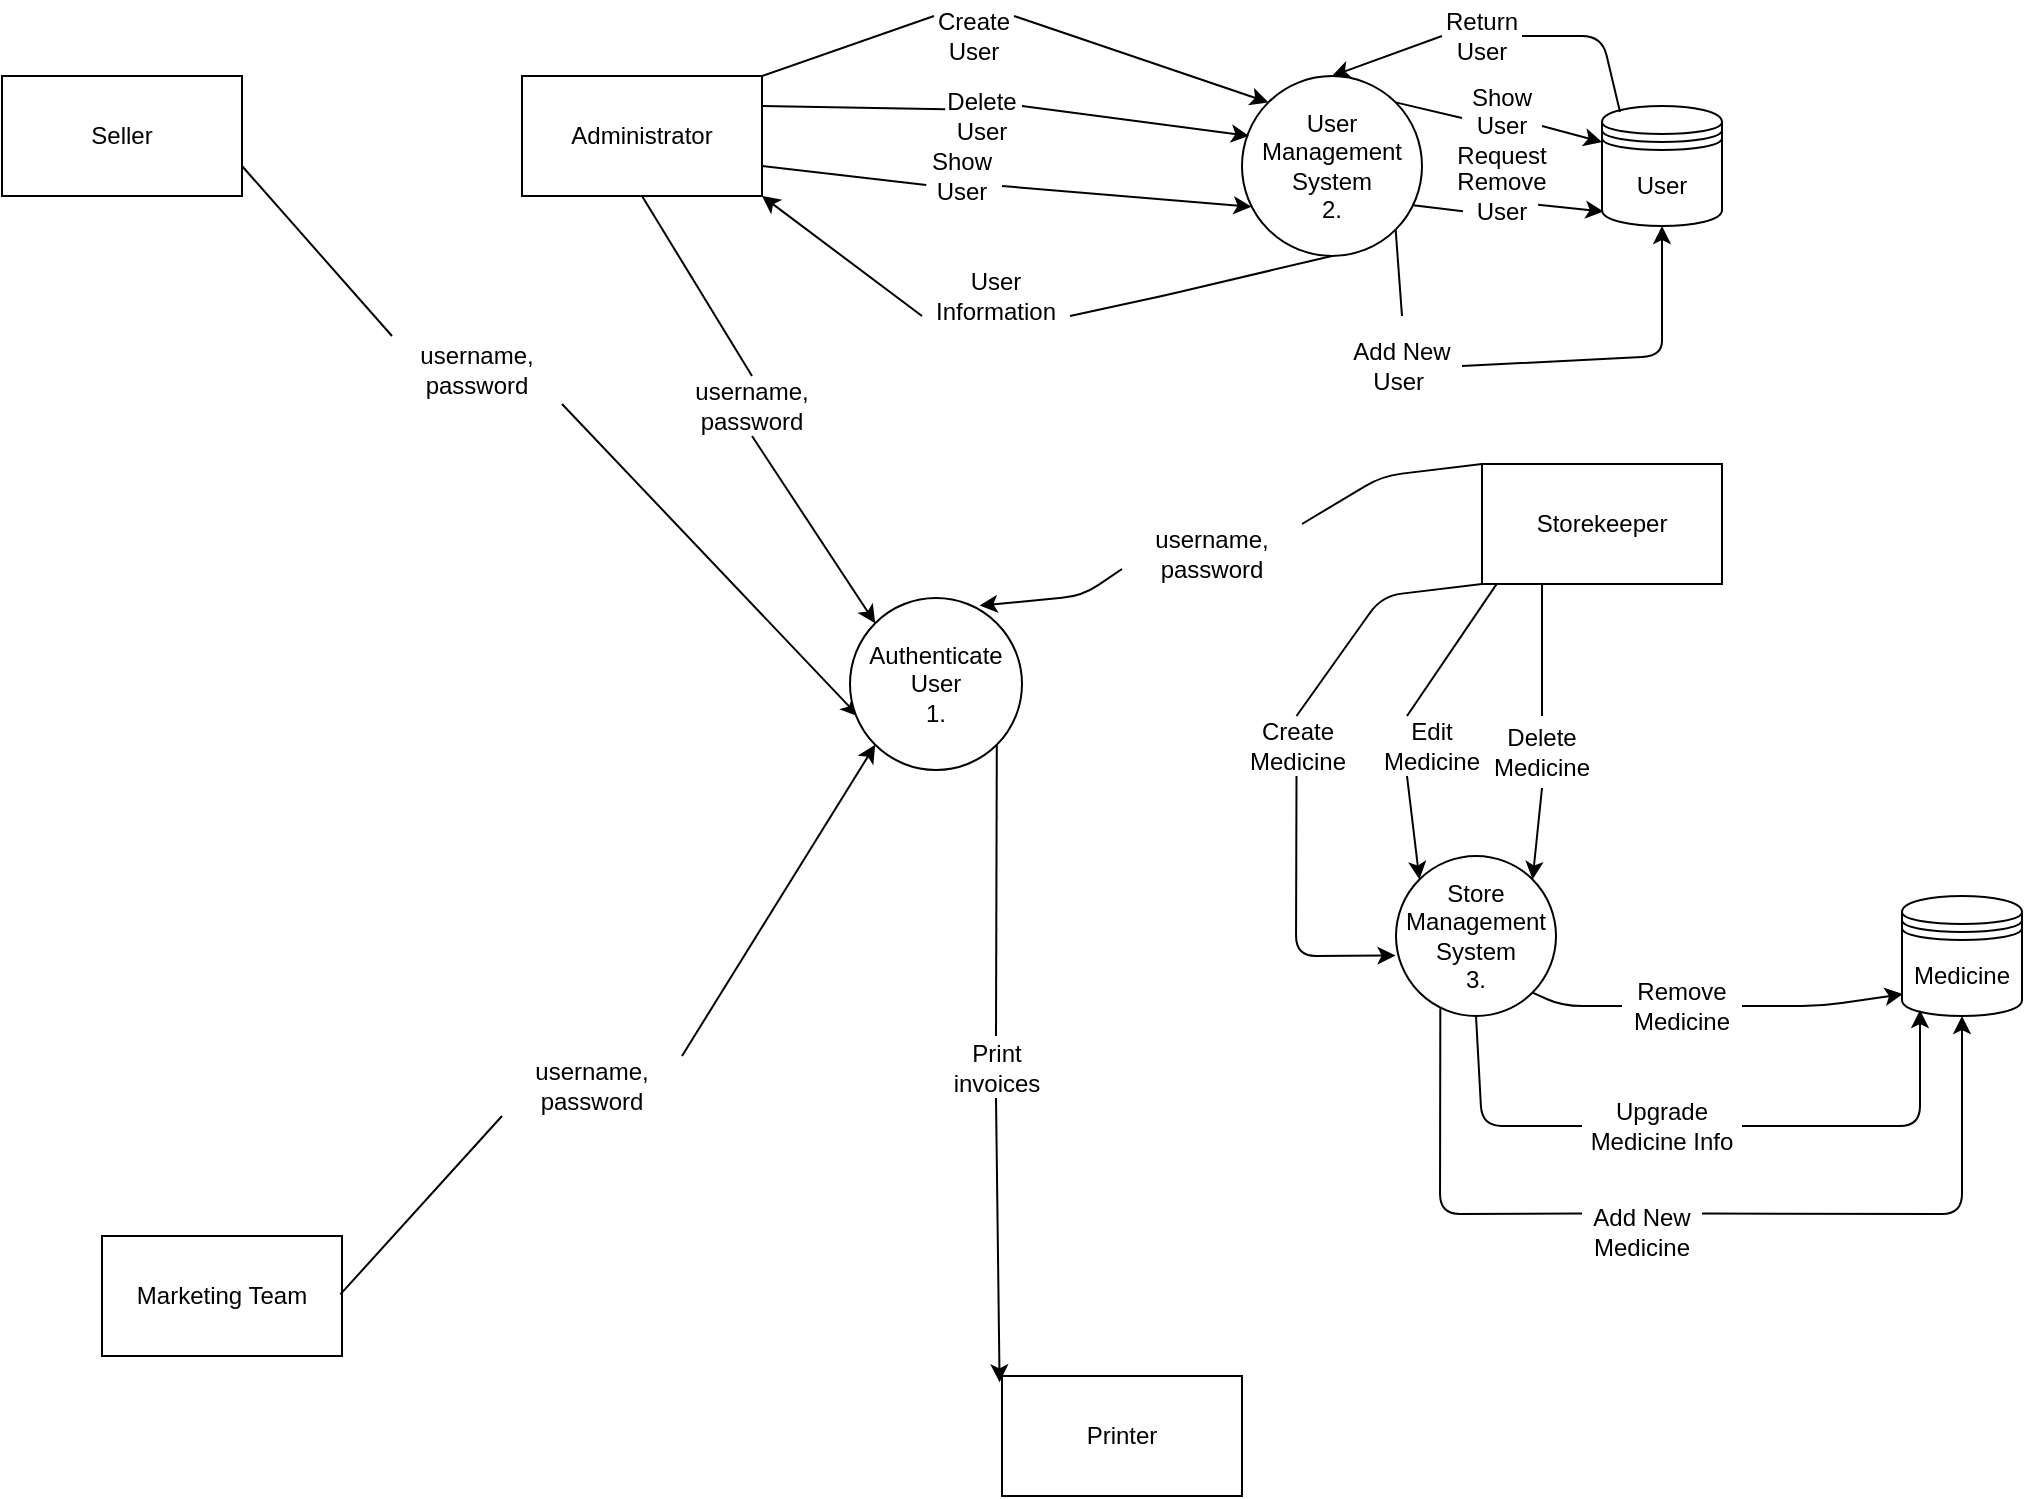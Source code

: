 <mxfile version="14.6.13" type="device"><diagram id="mokcVXSYmaNh0RQACaDt" name="Page-1"><mxGraphModel dx="1038" dy="491" grid="1" gridSize="10" guides="1" tooltips="1" connect="1" arrows="1" fold="1" page="1" pageScale="1" pageWidth="827" pageHeight="1169" math="0" shadow="0"><root><mxCell id="0"/><mxCell id="1" parent="0"/><mxCell id="gqMwS6d3l2sqPH1gw4Yg-2" value="Administrator" style="rounded=0;whiteSpace=wrap;html=1;" parent="1" vertex="1"><mxGeometry x="310" y="40" width="120" height="60" as="geometry"/></mxCell><mxCell id="gqMwS6d3l2sqPH1gw4Yg-3" value="Storekeeper" style="rounded=0;whiteSpace=wrap;html=1;" parent="1" vertex="1"><mxGeometry x="790" y="234" width="120" height="60" as="geometry"/></mxCell><mxCell id="gqMwS6d3l2sqPH1gw4Yg-4" value="Seller" style="rounded=0;whiteSpace=wrap;html=1;" parent="1" vertex="1"><mxGeometry x="50" y="40" width="120" height="60" as="geometry"/></mxCell><mxCell id="gqMwS6d3l2sqPH1gw4Yg-5" value="Marketing Team" style="rounded=0;whiteSpace=wrap;html=1;" parent="1" vertex="1"><mxGeometry x="100" y="620" width="120" height="60" as="geometry"/></mxCell><mxCell id="gqMwS6d3l2sqPH1gw4Yg-8" value="" style="endArrow=classic;html=1;exitX=1;exitY=1;exitDx=0;exitDy=0;entryX=0.05;entryY=0.688;entryDx=0;entryDy=0;entryPerimeter=0;startArrow=none;" parent="1" source="gqMwS6d3l2sqPH1gw4Yg-9" target="Wz61JIbvvKoA4WCaTpvj-23" edge="1"><mxGeometry width="50" height="50" relative="1" as="geometry"><mxPoint x="64.8" y="385.98" as="sourcePoint"/><mxPoint x="470" y="359" as="targetPoint"/></mxGeometry></mxCell><mxCell id="gqMwS6d3l2sqPH1gw4Yg-10" value="" style="endArrow=classic;html=1;exitX=1;exitY=0;exitDx=0;exitDy=0;entryX=0;entryY=1;entryDx=0;entryDy=0;startArrow=none;" parent="1" source="gqMwS6d3l2sqPH1gw4Yg-11" target="Wz61JIbvvKoA4WCaTpvj-23" edge="1"><mxGeometry width="50" height="50" relative="1" as="geometry"><mxPoint x="52.8" y="469.997" as="sourcePoint"/><mxPoint x="480.239" y="379.94" as="targetPoint"/></mxGeometry></mxCell><mxCell id="gqMwS6d3l2sqPH1gw4Yg-12" value="" style="endArrow=classic;html=1;entryX=0.753;entryY=0.044;entryDx=0;entryDy=0;entryPerimeter=0;exitX=0;exitY=0.75;exitDx=0;exitDy=0;startArrow=none;" parent="1" source="gqMwS6d3l2sqPH1gw4Yg-13" target="Wz61JIbvvKoA4WCaTpvj-23" edge="1"><mxGeometry width="50" height="50" relative="1" as="geometry"><mxPoint x="60" y="267.447" as="sourcePoint"/><mxPoint x="553" y="344" as="targetPoint"/><Array as="points"><mxPoint x="590" y="300"/></Array></mxGeometry></mxCell><mxCell id="gqMwS6d3l2sqPH1gw4Yg-22" value="Printer" style="rounded=0;whiteSpace=wrap;html=1;" parent="1" vertex="1"><mxGeometry x="550" y="690" width="120" height="60" as="geometry"/></mxCell><mxCell id="gqMwS6d3l2sqPH1gw4Yg-23" value="" style="endArrow=classic;html=1;entryX=-0.01;entryY=0.053;entryDx=0;entryDy=0;entryPerimeter=0;exitX=0.5;exitY=1;exitDx=0;exitDy=0;startArrow=none;" parent="1" source="gqMwS6d3l2sqPH1gw4Yg-24" target="gqMwS6d3l2sqPH1gw4Yg-22" edge="1"><mxGeometry width="50" height="50" relative="1" as="geometry"><mxPoint x="549.37" y="380.314" as="sourcePoint"/><mxPoint x="500" y="450" as="targetPoint"/></mxGeometry></mxCell><mxCell id="Wz61JIbvvKoA4WCaTpvj-2" value="User Management System&lt;br&gt;2." style="ellipse;whiteSpace=wrap;html=1;aspect=fixed;" vertex="1" parent="1"><mxGeometry x="670" y="40" width="90" height="90" as="geometry"/></mxCell><mxCell id="Wz61JIbvvKoA4WCaTpvj-7" value="" style="endArrow=classic;html=1;exitX=0.5;exitY=1;exitDx=0;exitDy=0;entryX=0;entryY=0;entryDx=0;entryDy=0;startArrow=none;" edge="1" parent="1" source="gqMwS6d3l2sqPH1gw4Yg-7" target="Wz61JIbvvKoA4WCaTpvj-23"><mxGeometry width="50" height="50" relative="1" as="geometry"><mxPoint x="420" y="180" as="sourcePoint"/><mxPoint x="479.645" y="308.645" as="targetPoint"/></mxGeometry></mxCell><mxCell id="Wz61JIbvvKoA4WCaTpvj-8" value="User" style="shape=datastore;whiteSpace=wrap;html=1;" vertex="1" parent="1"><mxGeometry x="850" y="55" width="60" height="60" as="geometry"/></mxCell><mxCell id="Wz61JIbvvKoA4WCaTpvj-9" value="" style="endArrow=classic;html=1;exitX=1;exitY=0;exitDx=0;exitDy=0;entryX=0;entryY=0;entryDx=0;entryDy=0;startArrow=none;" edge="1" parent="1" source="Wz61JIbvvKoA4WCaTpvj-11" target="Wz61JIbvvKoA4WCaTpvj-2"><mxGeometry width="50" height="50" relative="1" as="geometry"><mxPoint x="430" y="68" as="sourcePoint"/><mxPoint x="590" y="40" as="targetPoint"/></mxGeometry></mxCell><mxCell id="Wz61JIbvvKoA4WCaTpvj-13" value="" style="endArrow=classic;html=1;exitX=1;exitY=0.5;exitDx=0;exitDy=0;entryX=0.5;entryY=1;entryDx=0;entryDy=0;startArrow=none;" edge="1" parent="1" source="Wz61JIbvvKoA4WCaTpvj-12" target="Wz61JIbvvKoA4WCaTpvj-8"><mxGeometry width="50" height="50" relative="1" as="geometry"><mxPoint x="790" y="225" as="sourcePoint"/><mxPoint x="840" y="175" as="targetPoint"/><Array as="points"><mxPoint x="880" y="180"/><mxPoint x="880" y="165"/></Array></mxGeometry></mxCell><mxCell id="Wz61JIbvvKoA4WCaTpvj-17" value="" style="endArrow=classic;html=1;exitX=1;exitY=0.25;exitDx=0;exitDy=0;entryX=0.04;entryY=0.333;entryDx=0;entryDy=0;entryPerimeter=0;startArrow=none;" edge="1" parent="1" source="Wz61JIbvvKoA4WCaTpvj-20" target="Wz61JIbvvKoA4WCaTpvj-2"><mxGeometry width="50" height="50" relative="1" as="geometry"><mxPoint x="480" y="140" as="sourcePoint"/><mxPoint x="530" y="90" as="targetPoint"/></mxGeometry></mxCell><mxCell id="Wz61JIbvvKoA4WCaTpvj-21" value="" style="endArrow=classic;html=1;exitX=0.951;exitY=0.718;exitDx=0;exitDy=0;exitPerimeter=0;entryX=0.013;entryY=0.88;entryDx=0;entryDy=0;entryPerimeter=0;startArrow=none;" edge="1" parent="1" source="Wz61JIbvvKoA4WCaTpvj-22" target="Wz61JIbvvKoA4WCaTpvj-8"><mxGeometry width="50" height="50" relative="1" as="geometry"><mxPoint x="770" y="90" as="sourcePoint"/><mxPoint x="820" y="40" as="targetPoint"/></mxGeometry></mxCell><mxCell id="Wz61JIbvvKoA4WCaTpvj-23" value="Authenticate User&lt;br&gt;1." style="ellipse;whiteSpace=wrap;html=1;aspect=fixed;" vertex="1" parent="1"><mxGeometry x="474" y="301" width="86" height="86" as="geometry"/></mxCell><mxCell id="Wz61JIbvvKoA4WCaTpvj-26" value="" style="endArrow=classic;html=1;exitX=1;exitY=0.75;exitDx=0;exitDy=0;entryX=0.053;entryY=0.727;entryDx=0;entryDy=0;entryPerimeter=0;startArrow=none;" edge="1" parent="1" source="Wz61JIbvvKoA4WCaTpvj-32" target="Wz61JIbvvKoA4WCaTpvj-2"><mxGeometry width="50" height="50" relative="1" as="geometry"><mxPoint x="520" y="220" as="sourcePoint"/><mxPoint x="570" y="170" as="targetPoint"/></mxGeometry></mxCell><mxCell id="Wz61JIbvvKoA4WCaTpvj-11" value="Create User" style="text;html=1;strokeColor=none;fillColor=none;align=center;verticalAlign=middle;whiteSpace=wrap;rounded=0;" vertex="1" parent="1"><mxGeometry x="516" y="10" width="40" height="20" as="geometry"/></mxCell><mxCell id="Wz61JIbvvKoA4WCaTpvj-27" value="" style="endArrow=none;html=1;exitX=1;exitY=0;exitDx=0;exitDy=0;entryX=0;entryY=0;entryDx=0;entryDy=0;" edge="1" parent="1" source="gqMwS6d3l2sqPH1gw4Yg-2" target="Wz61JIbvvKoA4WCaTpvj-11"><mxGeometry width="50" height="50" relative="1" as="geometry"><mxPoint x="430" y="40" as="sourcePoint"/><mxPoint x="683.18" y="53.18" as="targetPoint"/></mxGeometry></mxCell><mxCell id="Wz61JIbvvKoA4WCaTpvj-20" value="Delete User" style="text;html=1;strokeColor=none;fillColor=none;align=center;verticalAlign=middle;whiteSpace=wrap;rounded=0;" vertex="1" parent="1"><mxGeometry x="520" y="50" width="40" height="20" as="geometry"/></mxCell><mxCell id="Wz61JIbvvKoA4WCaTpvj-29" value="" style="endArrow=none;html=1;exitX=1;exitY=0.25;exitDx=0;exitDy=0;entryX=0.04;entryY=0.333;entryDx=0;entryDy=0;entryPerimeter=0;" edge="1" parent="1" source="gqMwS6d3l2sqPH1gw4Yg-2" target="Wz61JIbvvKoA4WCaTpvj-20"><mxGeometry width="50" height="50" relative="1" as="geometry"><mxPoint x="430" y="55" as="sourcePoint"/><mxPoint x="673.6" y="69.97" as="targetPoint"/></mxGeometry></mxCell><mxCell id="Wz61JIbvvKoA4WCaTpvj-22" value="Remove User" style="text;html=1;strokeColor=none;fillColor=none;align=center;verticalAlign=middle;whiteSpace=wrap;rounded=0;" vertex="1" parent="1"><mxGeometry x="780" y="90" width="40" height="20" as="geometry"/></mxCell><mxCell id="Wz61JIbvvKoA4WCaTpvj-30" value="" style="endArrow=none;html=1;exitX=0.951;exitY=0.718;exitDx=0;exitDy=0;exitPerimeter=0;entryX=0.013;entryY=0.88;entryDx=0;entryDy=0;entryPerimeter=0;" edge="1" parent="1" source="Wz61JIbvvKoA4WCaTpvj-2" target="Wz61JIbvvKoA4WCaTpvj-22"><mxGeometry width="50" height="50" relative="1" as="geometry"><mxPoint x="755.59" y="104.62" as="sourcePoint"/><mxPoint x="850.78" y="107.8" as="targetPoint"/></mxGeometry></mxCell><mxCell id="Wz61JIbvvKoA4WCaTpvj-12" value="Add New User&amp;nbsp;" style="text;html=1;strokeColor=none;fillColor=none;align=center;verticalAlign=middle;whiteSpace=wrap;rounded=0;" vertex="1" parent="1"><mxGeometry x="720" y="160" width="60" height="50" as="geometry"/></mxCell><mxCell id="Wz61JIbvvKoA4WCaTpvj-31" value="" style="endArrow=none;html=1;entryX=0.5;entryY=0;entryDx=0;entryDy=0;exitX=1;exitY=1;exitDx=0;exitDy=0;" edge="1" parent="1" source="Wz61JIbvvKoA4WCaTpvj-2" target="Wz61JIbvvKoA4WCaTpvj-12"><mxGeometry width="50" height="50" relative="1" as="geometry"><mxPoint x="750" y="117" as="sourcePoint"/><mxPoint x="750" y="150" as="targetPoint"/><Array as="points"/></mxGeometry></mxCell><mxCell id="Wz61JIbvvKoA4WCaTpvj-32" value="Show User" style="text;html=1;strokeColor=none;fillColor=none;align=center;verticalAlign=middle;whiteSpace=wrap;rounded=0;" vertex="1" parent="1"><mxGeometry x="510" y="80" width="40" height="20" as="geometry"/></mxCell><mxCell id="Wz61JIbvvKoA4WCaTpvj-33" value="" style="endArrow=none;html=1;exitX=1;exitY=0.75;exitDx=0;exitDy=0;entryX=0.053;entryY=0.727;entryDx=0;entryDy=0;entryPerimeter=0;" edge="1" parent="1" source="gqMwS6d3l2sqPH1gw4Yg-2" target="Wz61JIbvvKoA4WCaTpvj-32"><mxGeometry width="50" height="50" relative="1" as="geometry"><mxPoint x="430" y="85" as="sourcePoint"/><mxPoint x="674.77" y="105.43" as="targetPoint"/></mxGeometry></mxCell><mxCell id="Wz61JIbvvKoA4WCaTpvj-35" value="" style="endArrow=classic;html=1;exitX=1;exitY=0.5;exitDx=0;exitDy=0;entryX=0;entryY=0.3;entryDx=0;entryDy=0;startArrow=none;" edge="1" parent="1" source="Wz61JIbvvKoA4WCaTpvj-34" target="Wz61JIbvvKoA4WCaTpvj-8"><mxGeometry width="50" height="50" relative="1" as="geometry"><mxPoint x="770" y="60" as="sourcePoint"/><mxPoint x="820" y="10" as="targetPoint"/></mxGeometry></mxCell><mxCell id="Wz61JIbvvKoA4WCaTpvj-34" value="Show User Request" style="text;html=1;strokeColor=none;fillColor=none;align=center;verticalAlign=middle;whiteSpace=wrap;rounded=0;" vertex="1" parent="1"><mxGeometry x="780" y="55" width="40" height="20" as="geometry"/></mxCell><mxCell id="Wz61JIbvvKoA4WCaTpvj-36" value="" style="endArrow=none;html=1;exitX=1;exitY=0;exitDx=0;exitDy=0;entryX=0;entryY=0.3;entryDx=0;entryDy=0;" edge="1" parent="1" source="Wz61JIbvvKoA4WCaTpvj-2" target="Wz61JIbvvKoA4WCaTpvj-34"><mxGeometry width="50" height="50" relative="1" as="geometry"><mxPoint x="746.82" y="53.18" as="sourcePoint"/><mxPoint x="850" y="73" as="targetPoint"/></mxGeometry></mxCell><mxCell id="Wz61JIbvvKoA4WCaTpvj-37" value="" style="endArrow=classic;html=1;exitX=0;exitY=0.5;exitDx=0;exitDy=0;entryX=0.5;entryY=0;entryDx=0;entryDy=0;startArrow=none;" edge="1" parent="1" source="Wz61JIbvvKoA4WCaTpvj-38" target="Wz61JIbvvKoA4WCaTpvj-2"><mxGeometry width="50" height="50" relative="1" as="geometry"><mxPoint x="840" y="50" as="sourcePoint"/><mxPoint x="890" as="targetPoint"/><Array as="points"/></mxGeometry></mxCell><mxCell id="Wz61JIbvvKoA4WCaTpvj-38" value="Return User" style="text;html=1;strokeColor=none;fillColor=none;align=center;verticalAlign=middle;whiteSpace=wrap;rounded=0;" vertex="1" parent="1"><mxGeometry x="770" y="10" width="40" height="20" as="geometry"/></mxCell><mxCell id="Wz61JIbvvKoA4WCaTpvj-39" value="" style="endArrow=none;html=1;exitX=0.15;exitY=0.05;exitDx=0;exitDy=0;exitPerimeter=0;entryX=1;entryY=0.5;entryDx=0;entryDy=0;" edge="1" parent="1" source="Wz61JIbvvKoA4WCaTpvj-8" target="Wz61JIbvvKoA4WCaTpvj-38"><mxGeometry width="50" height="50" relative="1" as="geometry"><mxPoint x="859" y="58" as="sourcePoint"/><mxPoint x="715" y="40" as="targetPoint"/><Array as="points"><mxPoint x="850" y="20"/></Array></mxGeometry></mxCell><mxCell id="Wz61JIbvvKoA4WCaTpvj-40" value="" style="endArrow=classic;html=1;entryX=1;entryY=1;entryDx=0;entryDy=0;startArrow=none;exitX=0;exitY=0.75;exitDx=0;exitDy=0;" edge="1" parent="1" source="Wz61JIbvvKoA4WCaTpvj-41" target="gqMwS6d3l2sqPH1gw4Yg-2"><mxGeometry width="50" height="50" relative="1" as="geometry"><mxPoint x="500" y="160" as="sourcePoint"/><mxPoint x="560" y="150" as="targetPoint"/><Array as="points"/></mxGeometry></mxCell><mxCell id="Wz61JIbvvKoA4WCaTpvj-41" value="User Information" style="text;html=1;strokeColor=none;fillColor=none;align=center;verticalAlign=middle;whiteSpace=wrap;rounded=0;" vertex="1" parent="1"><mxGeometry x="510" y="130" width="74" height="40" as="geometry"/></mxCell><mxCell id="Wz61JIbvvKoA4WCaTpvj-42" value="" style="endArrow=none;html=1;exitX=0.5;exitY=1;exitDx=0;exitDy=0;entryX=1;entryY=0.75;entryDx=0;entryDy=0;" edge="1" parent="1" source="Wz61JIbvvKoA4WCaTpvj-2" target="Wz61JIbvvKoA4WCaTpvj-41"><mxGeometry width="50" height="50" relative="1" as="geometry"><mxPoint x="715" y="130" as="sourcePoint"/><mxPoint x="600" y="180" as="targetPoint"/><Array as="points"><mxPoint x="630" y="150"/></Array></mxGeometry></mxCell><mxCell id="Wz61JIbvvKoA4WCaTpvj-44" value="Store Management System &lt;br&gt;3." style="ellipse;whiteSpace=wrap;html=1;aspect=fixed;" vertex="1" parent="1"><mxGeometry x="747" y="430" width="80" height="80" as="geometry"/></mxCell><mxCell id="gqMwS6d3l2sqPH1gw4Yg-7" value="username,&lt;br&gt;password" style="text;html=1;strokeColor=none;fillColor=none;align=center;verticalAlign=middle;whiteSpace=wrap;rounded=0;" parent="1" vertex="1"><mxGeometry x="380" y="190" width="90" height="30" as="geometry"/></mxCell><mxCell id="Wz61JIbvvKoA4WCaTpvj-46" value="" style="endArrow=none;html=1;exitX=0.5;exitY=1;exitDx=0;exitDy=0;entryX=0.5;entryY=0;entryDx=0;entryDy=0;" edge="1" parent="1" source="gqMwS6d3l2sqPH1gw4Yg-2" target="gqMwS6d3l2sqPH1gw4Yg-7"><mxGeometry width="50" height="50" relative="1" as="geometry"><mxPoint x="370" y="100" as="sourcePoint"/><mxPoint x="486.594" y="313.594" as="targetPoint"/></mxGeometry></mxCell><mxCell id="gqMwS6d3l2sqPH1gw4Yg-13" value="username,&lt;br&gt;password" style="text;html=1;strokeColor=none;fillColor=none;align=center;verticalAlign=middle;whiteSpace=wrap;rounded=0;" parent="1" vertex="1"><mxGeometry x="610" y="264" width="90" height="30" as="geometry"/></mxCell><mxCell id="Wz61JIbvvKoA4WCaTpvj-47" value="" style="endArrow=none;html=1;entryX=1;entryY=0;entryDx=0;entryDy=0;exitX=0;exitY=0;exitDx=0;exitDy=0;" edge="1" parent="1" source="gqMwS6d3l2sqPH1gw4Yg-3" target="gqMwS6d3l2sqPH1gw4Yg-13"><mxGeometry width="50" height="50" relative="1" as="geometry"><mxPoint x="790" y="260" as="sourcePoint"/><mxPoint x="538.758" y="304.784" as="targetPoint"/><Array as="points"><mxPoint x="740" y="240"/></Array></mxGeometry></mxCell><mxCell id="Wz61JIbvvKoA4WCaTpvj-48" value="Medicine" style="shape=datastore;whiteSpace=wrap;html=1;" vertex="1" parent="1"><mxGeometry x="1000" y="450" width="60" height="60" as="geometry"/></mxCell><mxCell id="gqMwS6d3l2sqPH1gw4Yg-24" value="Print invoices" style="text;html=1;strokeColor=none;fillColor=none;align=center;verticalAlign=middle;whiteSpace=wrap;rounded=0;" parent="1" vertex="1"><mxGeometry x="519.5" y="520" width="55" height="31" as="geometry"/></mxCell><mxCell id="Wz61JIbvvKoA4WCaTpvj-49" value="" style="endArrow=none;html=1;entryX=0.5;entryY=0;entryDx=0;entryDy=0;exitX=1;exitY=1;exitDx=0;exitDy=0;" edge="1" parent="1" source="Wz61JIbvvKoA4WCaTpvj-23" target="gqMwS6d3l2sqPH1gw4Yg-24"><mxGeometry width="50" height="50" relative="1" as="geometry"><mxPoint x="547.406" y="374.406" as="sourcePoint"/><mxPoint x="548.8" y="693.18" as="targetPoint"/></mxGeometry></mxCell><mxCell id="Wz61JIbvvKoA4WCaTpvj-50" value="" style="endArrow=classic;html=1;exitX=1;exitY=0.5;exitDx=0;exitDy=0;entryX=0.007;entryY=0.817;entryDx=0;entryDy=0;entryPerimeter=0;startArrow=none;" edge="1" parent="1" source="Wz61JIbvvKoA4WCaTpvj-70" target="Wz61JIbvvKoA4WCaTpvj-48"><mxGeometry width="50" height="50" relative="1" as="geometry"><mxPoint x="860" y="520" as="sourcePoint"/><mxPoint x="910" y="470" as="targetPoint"/><Array as="points"><mxPoint x="960" y="505"/></Array></mxGeometry></mxCell><mxCell id="Wz61JIbvvKoA4WCaTpvj-52" value="" style="endArrow=classic;html=1;entryX=0.5;entryY=1;entryDx=0;entryDy=0;startArrow=none;exitX=1;exitY=0.25;exitDx=0;exitDy=0;" edge="1" parent="1" source="Wz61JIbvvKoA4WCaTpvj-62" target="Wz61JIbvvKoA4WCaTpvj-48"><mxGeometry width="50" height="50" relative="1" as="geometry"><mxPoint x="940" y="630" as="sourcePoint"/><mxPoint x="870" y="387" as="targetPoint"/><Array as="points"><mxPoint x="1030" y="609"/></Array></mxGeometry></mxCell><mxCell id="Wz61JIbvvKoA4WCaTpvj-53" value="" style="endArrow=classic;html=1;exitX=0.25;exitY=1;exitDx=0;exitDy=0;entryX=0;entryY=0;entryDx=0;entryDy=0;startArrow=none;" edge="1" parent="1" source="Wz61JIbvvKoA4WCaTpvj-64" target="Wz61JIbvvKoA4WCaTpvj-44"><mxGeometry width="50" height="50" relative="1" as="geometry"><mxPoint x="820" y="390" as="sourcePoint"/><mxPoint x="870" y="340" as="targetPoint"/></mxGeometry></mxCell><mxCell id="Wz61JIbvvKoA4WCaTpvj-55" value="" style="endArrow=classic;html=1;exitX=0.5;exitY=1;exitDx=0;exitDy=0;entryX=1;entryY=0;entryDx=0;entryDy=0;startArrow=none;" edge="1" parent="1" source="Wz61JIbvvKoA4WCaTpvj-68" target="Wz61JIbvvKoA4WCaTpvj-44"><mxGeometry width="50" height="50" relative="1" as="geometry"><mxPoint x="845" y="378" as="sourcePoint"/><mxPoint x="895" y="328" as="targetPoint"/></mxGeometry></mxCell><mxCell id="Wz61JIbvvKoA4WCaTpvj-57" value="" style="endArrow=classic;html=1;exitX=0.5;exitY=1;exitDx=0;exitDy=0;entryX=-0.003;entryY=0.622;entryDx=0;entryDy=0;startArrow=none;entryPerimeter=0;" edge="1" parent="1" source="Wz61JIbvvKoA4WCaTpvj-59" target="Wz61JIbvvKoA4WCaTpvj-44"><mxGeometry width="50" height="50" relative="1" as="geometry"><mxPoint x="770" y="360" as="sourcePoint"/><mxPoint x="820" y="310" as="targetPoint"/><Array as="points"><mxPoint x="697" y="480"/></Array></mxGeometry></mxCell><mxCell id="Wz61JIbvvKoA4WCaTpvj-58" value="" style="endArrow=classic;html=1;entryX=0.15;entryY=0.95;entryDx=0;entryDy=0;entryPerimeter=0;startArrow=none;exitX=1;exitY=0.5;exitDx=0;exitDy=0;" edge="1" parent="1" source="Wz61JIbvvKoA4WCaTpvj-66" target="Wz61JIbvvKoA4WCaTpvj-48"><mxGeometry width="50" height="50" relative="1" as="geometry"><mxPoint x="787" y="510" as="sourcePoint"/><mxPoint x="905" y="480" as="targetPoint"/><Array as="points"><mxPoint x="1009" y="565"/></Array></mxGeometry></mxCell><mxCell id="Wz61JIbvvKoA4WCaTpvj-59" value="Create Medicine" style="text;html=1;strokeColor=none;fillColor=none;align=center;verticalAlign=middle;whiteSpace=wrap;rounded=0;" vertex="1" parent="1"><mxGeometry x="664.5" y="360" width="65.5" height="30" as="geometry"/></mxCell><mxCell id="Wz61JIbvvKoA4WCaTpvj-60" value="" style="endArrow=none;html=1;exitX=0;exitY=1;exitDx=0;exitDy=0;entryX=0.5;entryY=0;entryDx=0;entryDy=0;" edge="1" parent="1" source="gqMwS6d3l2sqPH1gw4Yg-3" target="Wz61JIbvvKoA4WCaTpvj-59"><mxGeometry width="50" height="50" relative="1" as="geometry"><mxPoint x="790" y="294" as="sourcePoint"/><mxPoint x="850" y="320" as="targetPoint"/><Array as="points"><mxPoint x="740" y="300"/></Array></mxGeometry></mxCell><mxCell id="Wz61JIbvvKoA4WCaTpvj-62" value="Add New Medicine" style="text;html=1;strokeColor=none;fillColor=none;align=center;verticalAlign=middle;whiteSpace=wrap;rounded=0;" vertex="1" parent="1"><mxGeometry x="840" y="600" width="60" height="35" as="geometry"/></mxCell><mxCell id="Wz61JIbvvKoA4WCaTpvj-63" value="" style="endArrow=none;html=1;exitX=0.277;exitY=0.953;exitDx=0;exitDy=0;exitPerimeter=0;entryX=0;entryY=0.25;entryDx=0;entryDy=0;" edge="1" parent="1" source="Wz61JIbvvKoA4WCaTpvj-44" target="Wz61JIbvvKoA4WCaTpvj-62"><mxGeometry width="50" height="50" relative="1" as="geometry"><mxPoint x="769.16" y="506.24" as="sourcePoint"/><mxPoint x="820" y="610" as="targetPoint"/><Array as="points"><mxPoint x="769" y="609"/></Array></mxGeometry></mxCell><mxCell id="Wz61JIbvvKoA4WCaTpvj-64" value="Edit Medicine" style="text;html=1;strokeColor=none;fillColor=none;align=center;verticalAlign=middle;whiteSpace=wrap;rounded=0;" vertex="1" parent="1"><mxGeometry x="740" y="360" width="50" height="30" as="geometry"/></mxCell><mxCell id="Wz61JIbvvKoA4WCaTpvj-65" value="" style="endArrow=none;html=1;exitX=0.06;exitY=1.003;exitDx=0;exitDy=0;exitPerimeter=0;entryX=0.25;entryY=0;entryDx=0;entryDy=0;" edge="1" parent="1" source="gqMwS6d3l2sqPH1gw4Yg-3" target="Wz61JIbvvKoA4WCaTpvj-64"><mxGeometry width="50" height="50" relative="1" as="geometry"><mxPoint x="797.2" y="294.18" as="sourcePoint"/><mxPoint x="758.716" y="441.716" as="targetPoint"/></mxGeometry></mxCell><mxCell id="Wz61JIbvvKoA4WCaTpvj-66" value="Upgrade Medicine Info" style="text;html=1;strokeColor=none;fillColor=none;align=center;verticalAlign=middle;whiteSpace=wrap;rounded=0;" vertex="1" parent="1"><mxGeometry x="840" y="540" width="80" height="50" as="geometry"/></mxCell><mxCell id="Wz61JIbvvKoA4WCaTpvj-67" value="" style="endArrow=none;html=1;entryX=0;entryY=0.5;entryDx=0;entryDy=0;" edge="1" parent="1" target="Wz61JIbvvKoA4WCaTpvj-66"><mxGeometry width="50" height="50" relative="1" as="geometry"><mxPoint x="787" y="510" as="sourcePoint"/><mxPoint x="1009" y="507" as="targetPoint"/><Array as="points"><mxPoint x="790" y="565"/></Array></mxGeometry></mxCell><mxCell id="Wz61JIbvvKoA4WCaTpvj-68" value="Delete Medicine" style="text;html=1;strokeColor=none;fillColor=none;align=center;verticalAlign=middle;whiteSpace=wrap;rounded=0;" vertex="1" parent="1"><mxGeometry x="790" y="360" width="60" height="36" as="geometry"/></mxCell><mxCell id="Wz61JIbvvKoA4WCaTpvj-69" value="" style="endArrow=none;html=1;exitX=0.25;exitY=1;exitDx=0;exitDy=0;entryX=0.5;entryY=0;entryDx=0;entryDy=0;" edge="1" parent="1" source="gqMwS6d3l2sqPH1gw4Yg-3" target="Wz61JIbvvKoA4WCaTpvj-68"><mxGeometry width="50" height="50" relative="1" as="geometry"><mxPoint x="850" y="294" as="sourcePoint"/><mxPoint x="806.84" y="431.04" as="targetPoint"/></mxGeometry></mxCell><mxCell id="Wz61JIbvvKoA4WCaTpvj-70" value="Remove Medicine" style="text;html=1;strokeColor=none;fillColor=none;align=center;verticalAlign=middle;whiteSpace=wrap;rounded=0;" vertex="1" parent="1"><mxGeometry x="860" y="490" width="60" height="30" as="geometry"/></mxCell><mxCell id="Wz61JIbvvKoA4WCaTpvj-71" value="" style="endArrow=none;html=1;exitX=1;exitY=1;exitDx=0;exitDy=0;entryX=0;entryY=0.5;entryDx=0;entryDy=0;" edge="1" parent="1" source="Wz61JIbvvKoA4WCaTpvj-44" target="Wz61JIbvvKoA4WCaTpvj-70"><mxGeometry width="50" height="50" relative="1" as="geometry"><mxPoint x="815.284" y="498.284" as="sourcePoint"/><mxPoint x="1000.42" y="499.02" as="targetPoint"/><Array as="points"><mxPoint x="830" y="505"/></Array></mxGeometry></mxCell><mxCell id="gqMwS6d3l2sqPH1gw4Yg-9" value="username,&lt;br&gt;password" style="text;html=1;strokeColor=none;fillColor=none;align=center;verticalAlign=middle;whiteSpace=wrap;rounded=0;" parent="1" vertex="1"><mxGeometry x="245" y="170" width="85" height="34" as="geometry"/></mxCell><mxCell id="Wz61JIbvvKoA4WCaTpvj-74" value="" style="endArrow=none;html=1;exitX=1;exitY=0.75;exitDx=0;exitDy=0;entryX=0;entryY=0;entryDx=0;entryDy=0;" edge="1" parent="1" source="gqMwS6d3l2sqPH1gw4Yg-4" target="gqMwS6d3l2sqPH1gw4Yg-9"><mxGeometry width="50" height="50" relative="1" as="geometry"><mxPoint x="150" y="359" as="sourcePoint"/><mxPoint x="478.3" y="360.168" as="targetPoint"/></mxGeometry></mxCell><mxCell id="gqMwS6d3l2sqPH1gw4Yg-11" value="username,&lt;br&gt;password" style="text;html=1;strokeColor=none;fillColor=none;align=center;verticalAlign=middle;whiteSpace=wrap;rounded=0;rotation=0;" parent="1" vertex="1"><mxGeometry x="300" y="530" width="90" height="30" as="geometry"/></mxCell><mxCell id="Wz61JIbvvKoA4WCaTpvj-75" value="" style="endArrow=none;html=1;exitX=0.993;exitY=0.487;exitDx=0;exitDy=0;exitPerimeter=0;entryX=0;entryY=1;entryDx=0;entryDy=0;" edge="1" parent="1" source="gqMwS6d3l2sqPH1gw4Yg-5" target="gqMwS6d3l2sqPH1gw4Yg-11"><mxGeometry width="50" height="50" relative="1" as="geometry"><mxPoint x="219.16" y="649.22" as="sourcePoint"/><mxPoint x="486.594" y="374.406" as="targetPoint"/></mxGeometry></mxCell></root></mxGraphModel></diagram></mxfile>